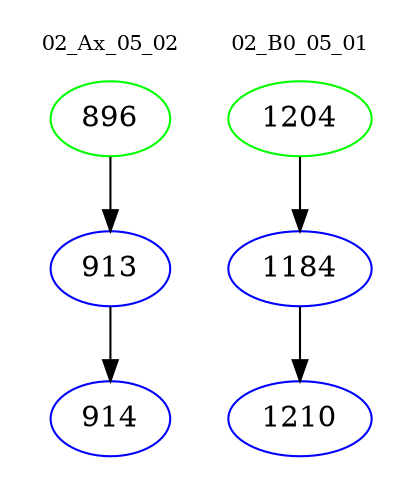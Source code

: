 digraph{
subgraph cluster_0 {
color = white
label = "02_Ax_05_02";
fontsize=10;
T0_896 [label="896", color="green"]
T0_896 -> T0_913 [color="black"]
T0_913 [label="913", color="blue"]
T0_913 -> T0_914 [color="black"]
T0_914 [label="914", color="blue"]
}
subgraph cluster_1 {
color = white
label = "02_B0_05_01";
fontsize=10;
T1_1204 [label="1204", color="green"]
T1_1204 -> T1_1184 [color="black"]
T1_1184 [label="1184", color="blue"]
T1_1184 -> T1_1210 [color="black"]
T1_1210 [label="1210", color="blue"]
}
}
